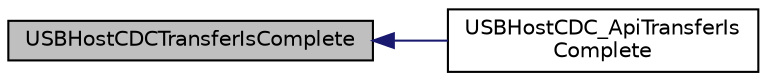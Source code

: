 digraph "USBHostCDCTransferIsComplete"
{
  edge [fontname="Helvetica",fontsize="10",labelfontname="Helvetica",labelfontsize="10"];
  node [fontname="Helvetica",fontsize="10",shape=record];
  rankdir="LR";
  Node1 [label="USBHostCDCTransferIsComplete",height=0.2,width=0.4,color="black", fillcolor="grey75", style="filled", fontcolor="black"];
  Node1 -> Node2 [dir="back",color="midnightblue",fontsize="10",style="solid",fontname="Helvetica"];
  Node2 [label="USBHostCDC_ApiTransferIs\lComplete",height=0.2,width=0.4,color="black", fillcolor="white", style="filled",URL="$usb__host__cdc__interface_8c.html#aad0c064724e79a1adfc4dcdff9ed3569"];
}
